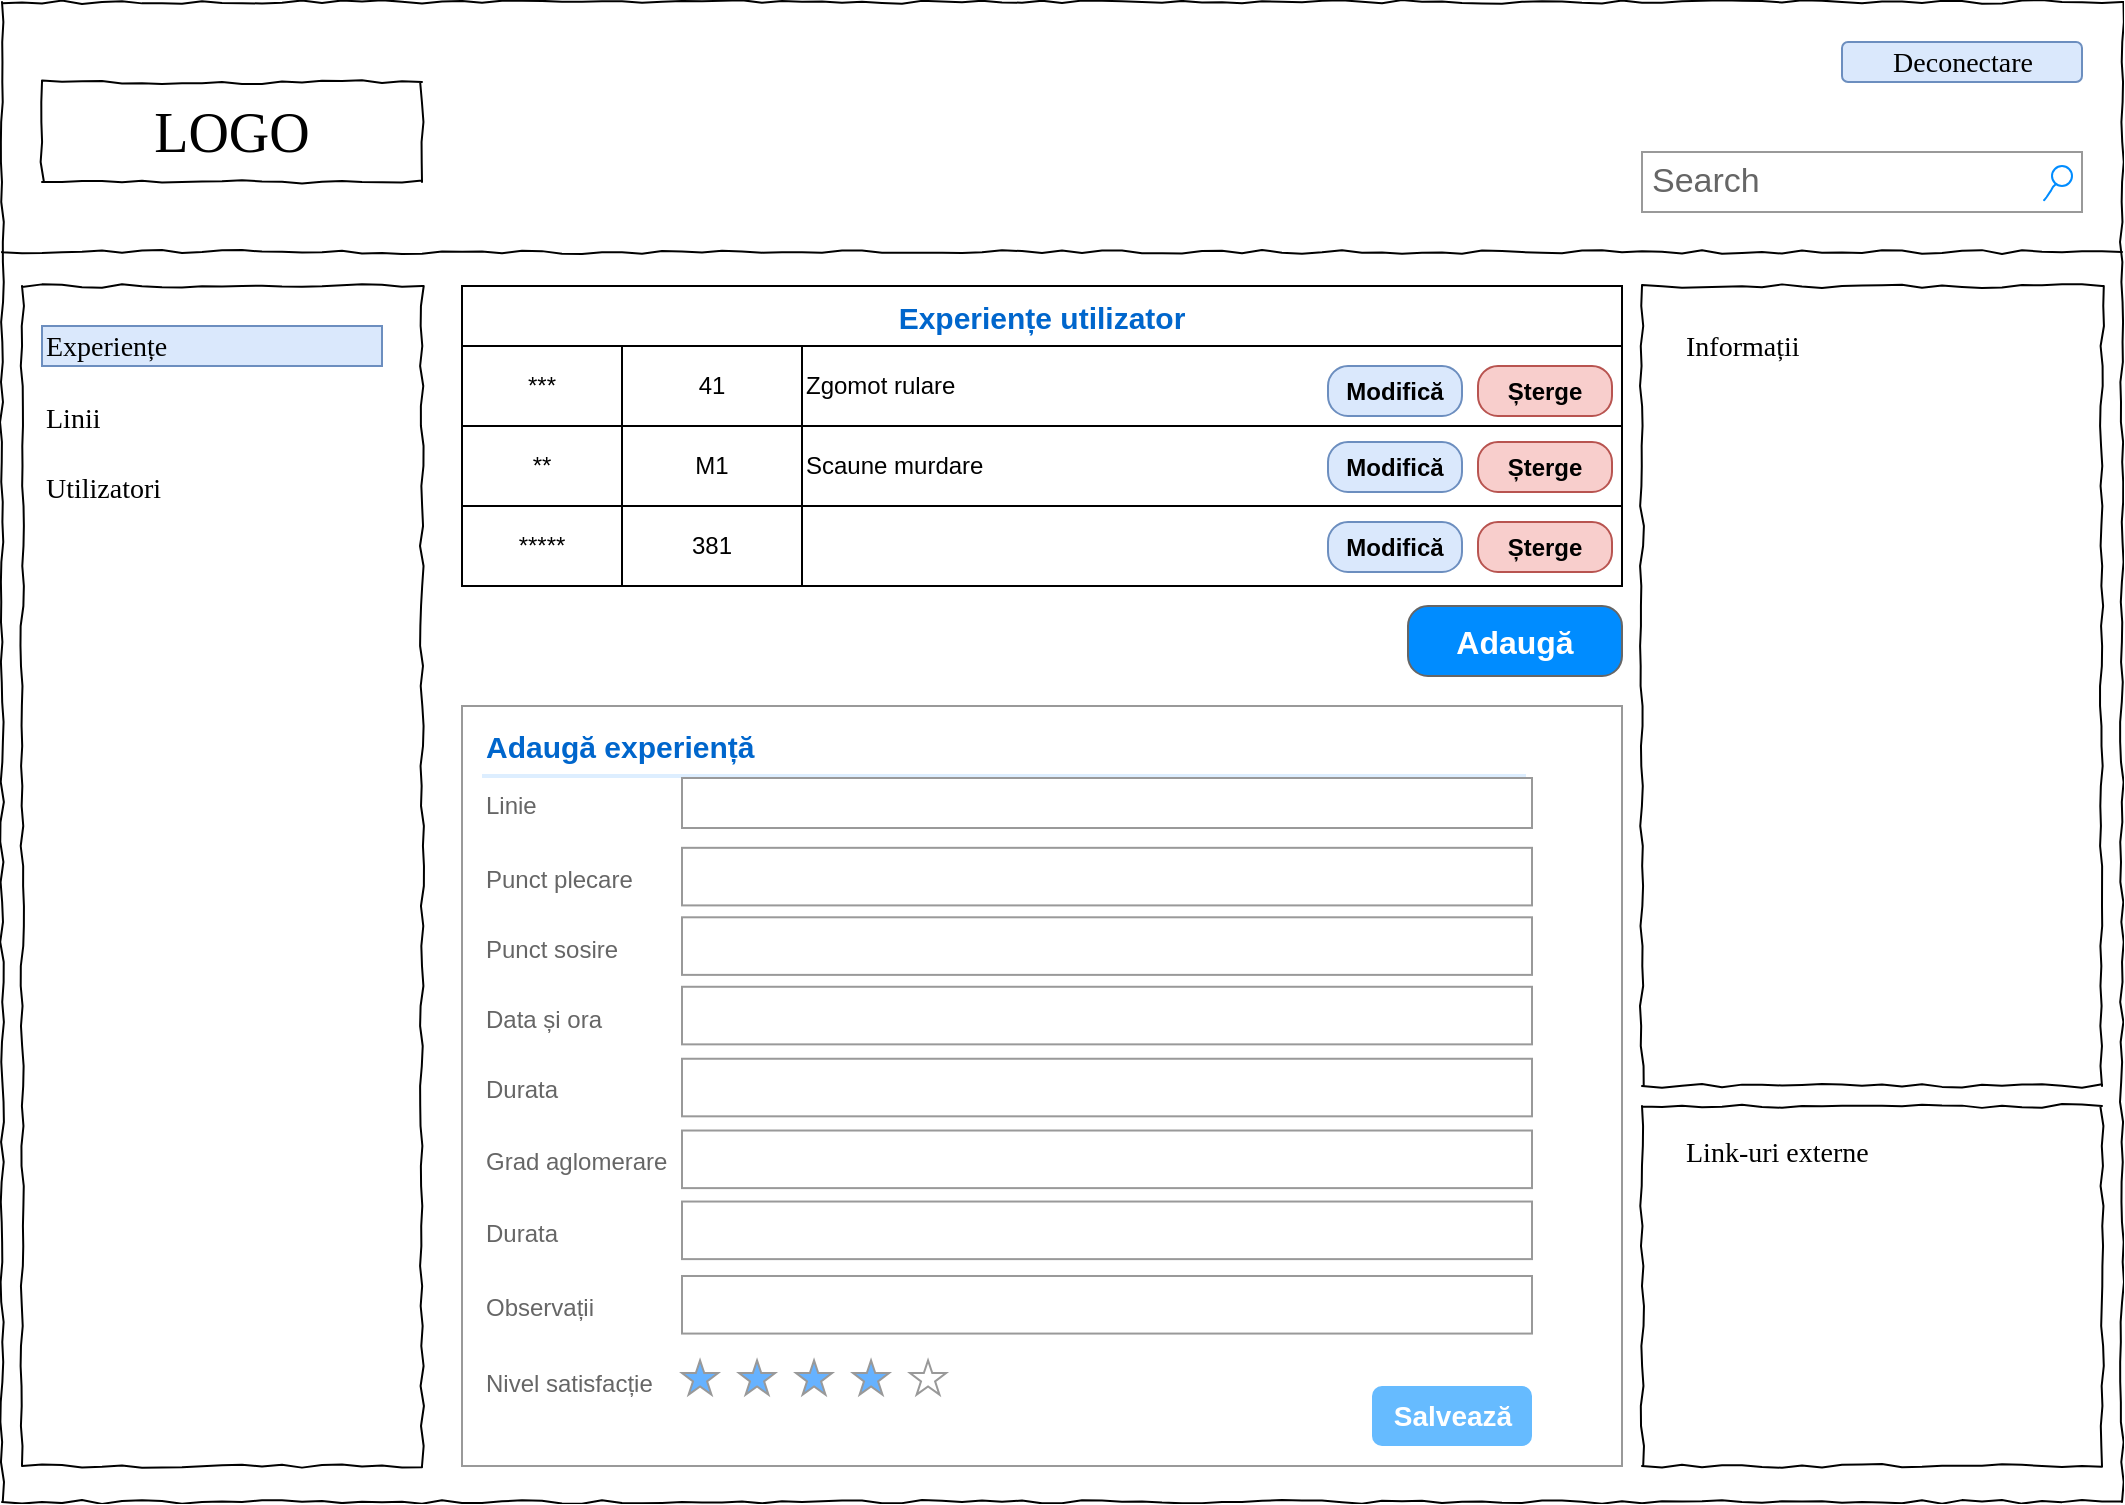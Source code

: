 <mxfile version="20.3.0" type="device"><diagram name="Page-1" id="03018318-947c-dd8e-b7a3-06fadd420f32"><mxGraphModel dx="1102" dy="865" grid="1" gridSize="10" guides="1" tooltips="1" connect="1" arrows="1" fold="1" page="1" pageScale="1" pageWidth="1100" pageHeight="850" background="none" math="0" shadow="0"><root><mxCell id="0"/><mxCell id="1" parent="0"/><mxCell id="677b7b8949515195-1" value="" style="whiteSpace=wrap;html=1;rounded=0;shadow=0;labelBackgroundColor=none;strokeColor=#000000;strokeWidth=1;fillColor=none;fontFamily=Verdana;fontSize=12;fontColor=#000000;align=center;comic=1;" parent="1" vertex="1"><mxGeometry x="20" y="20" width="1060" height="750" as="geometry"/></mxCell><mxCell id="677b7b8949515195-2" value="LOGO" style="whiteSpace=wrap;html=1;rounded=0;shadow=0;labelBackgroundColor=none;strokeWidth=1;fontFamily=Verdana;fontSize=28;align=center;comic=1;" parent="1" vertex="1"><mxGeometry x="40" y="60" width="190" height="50" as="geometry"/></mxCell><mxCell id="677b7b8949515195-3" value="Search" style="strokeWidth=1;shadow=0;dashed=0;align=center;html=1;shape=mxgraph.mockup.forms.searchBox;strokeColor=#999999;mainText=;strokeColor2=#008cff;fontColor=#666666;fontSize=17;align=left;spacingLeft=3;rounded=0;labelBackgroundColor=none;comic=1;" parent="1" vertex="1"><mxGeometry x="840" y="95" width="220" height="30" as="geometry"/></mxCell><mxCell id="677b7b8949515195-7" value="Deconectare" style="text;html=1;points=[];align=center;verticalAlign=top;spacingTop=-4;fontSize=14;fontFamily=Verdana;fillColor=#dae8fc;strokeColor=#6c8ebf;rounded=1;" parent="1" vertex="1"><mxGeometry x="940" y="40" width="120" height="20" as="geometry"/></mxCell><mxCell id="677b7b8949515195-8" value="" style="whiteSpace=wrap;html=1;rounded=0;shadow=0;labelBackgroundColor=none;strokeWidth=1;fillColor=none;fontFamily=Verdana;fontSize=12;align=center;comic=1;" parent="1" vertex="1"><mxGeometry x="30" y="162" width="200" height="590" as="geometry"/></mxCell><mxCell id="677b7b8949515195-9" value="" style="line;strokeWidth=1;html=1;rounded=0;shadow=0;labelBackgroundColor=none;fillColor=none;fontFamily=Verdana;fontSize=14;fontColor=#000000;align=center;comic=1;" parent="1" vertex="1"><mxGeometry x="20" y="140" width="1060" height="10" as="geometry"/></mxCell><mxCell id="677b7b8949515195-25" value="" style="whiteSpace=wrap;html=1;rounded=0;shadow=0;labelBackgroundColor=none;strokeWidth=1;fillColor=none;fontFamily=Verdana;fontSize=12;align=center;comic=1;" parent="1" vertex="1"><mxGeometry x="840" y="162" width="230" height="400" as="geometry"/></mxCell><mxCell id="677b7b8949515195-26" value="" style="whiteSpace=wrap;html=1;rounded=0;shadow=0;labelBackgroundColor=none;strokeWidth=1;fillColor=none;fontFamily=Verdana;fontSize=12;align=center;comic=1;" parent="1" vertex="1"><mxGeometry x="840" y="572" width="230" height="180" as="geometry"/></mxCell><mxCell id="677b7b8949515195-27" value="Experiențe" style="text;html=1;points=[];align=left;verticalAlign=top;spacingTop=-4;fontSize=14;fontFamily=Verdana;fillColor=#dae8fc;strokeColor=#6c8ebf;" parent="1" vertex="1"><mxGeometry x="40" y="182" width="170" height="20" as="geometry"/></mxCell><mxCell id="677b7b8949515195-28" value="Linii" style="text;html=1;points=[];align=left;verticalAlign=top;spacingTop=-4;fontSize=14;fontFamily=Verdana" parent="1" vertex="1"><mxGeometry x="40" y="218" width="170" height="20" as="geometry"/></mxCell><mxCell id="677b7b8949515195-29" value="Utilizatori" style="text;html=1;points=[];align=left;verticalAlign=top;spacingTop=-4;fontSize=14;fontFamily=Verdana" parent="1" vertex="1"><mxGeometry x="40" y="253" width="170" height="20" as="geometry"/></mxCell><mxCell id="677b7b8949515195-42" value="Link-uri externe" style="text;html=1;points=[];align=left;verticalAlign=top;spacingTop=-4;fontSize=14;fontFamily=Verdana" parent="1" vertex="1"><mxGeometry x="860" y="585" width="170" height="20" as="geometry"/></mxCell><mxCell id="677b7b8949515195-44" value="Informații" style="text;html=1;points=[];align=left;verticalAlign=top;spacingTop=-4;fontSize=14;fontFamily=Verdana" parent="1" vertex="1"><mxGeometry x="860" y="182" width="170" height="20" as="geometry"/></mxCell><mxCell id="Ou275GUrdAD5kwG1LK3D-1" value="Experiențe utilizator" style="shape=table;startSize=30;container=1;collapsible=0;childLayout=tableLayout;fontStyle=1;align=center;fontSize=15;fontColor=#0066CC;" parent="1" vertex="1"><mxGeometry x="250" y="162" width="580" height="150" as="geometry"/></mxCell><mxCell id="Ou275GUrdAD5kwG1LK3D-2" value="" style="shape=tableRow;horizontal=0;startSize=0;swimlaneHead=0;swimlaneBody=0;top=0;left=0;bottom=0;right=0;collapsible=0;dropTarget=0;fillColor=none;points=[[0,0.5],[1,0.5]];portConstraint=eastwest;" parent="Ou275GUrdAD5kwG1LK3D-1" vertex="1"><mxGeometry y="30" width="580" height="40" as="geometry"/></mxCell><mxCell id="Ou275GUrdAD5kwG1LK3D-3" value="***" style="shape=partialRectangle;html=1;whiteSpace=wrap;connectable=0;fillColor=none;top=0;left=0;bottom=0;right=0;overflow=hidden;" parent="Ou275GUrdAD5kwG1LK3D-2" vertex="1"><mxGeometry width="80" height="40" as="geometry"><mxRectangle width="80" height="40" as="alternateBounds"/></mxGeometry></mxCell><mxCell id="Ou275GUrdAD5kwG1LK3D-4" value="41" style="shape=partialRectangle;html=1;whiteSpace=wrap;connectable=0;fillColor=none;top=0;left=0;bottom=0;right=0;overflow=hidden;" parent="Ou275GUrdAD5kwG1LK3D-2" vertex="1"><mxGeometry x="80" width="90" height="40" as="geometry"><mxRectangle width="90" height="40" as="alternateBounds"/></mxGeometry></mxCell><mxCell id="Ou275GUrdAD5kwG1LK3D-5" value="Zgomot rulare" style="shape=partialRectangle;html=1;whiteSpace=wrap;connectable=0;fillColor=none;top=0;left=0;bottom=0;right=0;overflow=hidden;align=left;" parent="Ou275GUrdAD5kwG1LK3D-2" vertex="1"><mxGeometry x="170" width="410" height="40" as="geometry"><mxRectangle width="410" height="40" as="alternateBounds"/></mxGeometry></mxCell><mxCell id="Ou275GUrdAD5kwG1LK3D-6" value="" style="shape=tableRow;horizontal=0;startSize=0;swimlaneHead=0;swimlaneBody=0;top=0;left=0;bottom=0;right=0;collapsible=0;dropTarget=0;fillColor=none;points=[[0,0.5],[1,0.5]];portConstraint=eastwest;" parent="Ou275GUrdAD5kwG1LK3D-1" vertex="1"><mxGeometry y="70" width="580" height="40" as="geometry"/></mxCell><mxCell id="Ou275GUrdAD5kwG1LK3D-7" value="**" style="shape=partialRectangle;html=1;whiteSpace=wrap;connectable=0;fillColor=none;top=0;left=0;bottom=0;right=0;overflow=hidden;" parent="Ou275GUrdAD5kwG1LK3D-6" vertex="1"><mxGeometry width="80" height="40" as="geometry"><mxRectangle width="80" height="40" as="alternateBounds"/></mxGeometry></mxCell><mxCell id="Ou275GUrdAD5kwG1LK3D-8" value="M1" style="shape=partialRectangle;html=1;whiteSpace=wrap;connectable=0;fillColor=none;top=0;left=0;bottom=0;right=0;overflow=hidden;" parent="Ou275GUrdAD5kwG1LK3D-6" vertex="1"><mxGeometry x="80" width="90" height="40" as="geometry"><mxRectangle width="90" height="40" as="alternateBounds"/></mxGeometry></mxCell><mxCell id="Ou275GUrdAD5kwG1LK3D-9" value="Scaune murdare" style="shape=partialRectangle;html=1;whiteSpace=wrap;connectable=0;fillColor=none;top=0;left=0;bottom=0;right=0;overflow=hidden;align=left;" parent="Ou275GUrdAD5kwG1LK3D-6" vertex="1"><mxGeometry x="170" width="410" height="40" as="geometry"><mxRectangle width="410" height="40" as="alternateBounds"/></mxGeometry></mxCell><mxCell id="Ou275GUrdAD5kwG1LK3D-10" value="" style="shape=tableRow;horizontal=0;startSize=0;swimlaneHead=0;swimlaneBody=0;top=0;left=0;bottom=0;right=0;collapsible=0;dropTarget=0;fillColor=none;points=[[0,0.5],[1,0.5]];portConstraint=eastwest;" parent="Ou275GUrdAD5kwG1LK3D-1" vertex="1"><mxGeometry y="110" width="580" height="40" as="geometry"/></mxCell><mxCell id="Ou275GUrdAD5kwG1LK3D-11" value="*****" style="shape=partialRectangle;html=1;whiteSpace=wrap;connectable=0;fillColor=none;top=0;left=0;bottom=0;right=0;overflow=hidden;" parent="Ou275GUrdAD5kwG1LK3D-10" vertex="1"><mxGeometry width="80" height="40" as="geometry"><mxRectangle width="80" height="40" as="alternateBounds"/></mxGeometry></mxCell><mxCell id="Ou275GUrdAD5kwG1LK3D-12" value="381" style="shape=partialRectangle;html=1;whiteSpace=wrap;connectable=0;fillColor=none;top=0;left=0;bottom=0;right=0;overflow=hidden;" parent="Ou275GUrdAD5kwG1LK3D-10" vertex="1"><mxGeometry x="80" width="90" height="40" as="geometry"><mxRectangle width="90" height="40" as="alternateBounds"/></mxGeometry></mxCell><mxCell id="Ou275GUrdAD5kwG1LK3D-13" value="" style="shape=partialRectangle;html=1;whiteSpace=wrap;connectable=0;fillColor=none;top=0;left=0;bottom=0;right=0;overflow=hidden;" parent="Ou275GUrdAD5kwG1LK3D-10" vertex="1"><mxGeometry x="170" width="410" height="40" as="geometry"><mxRectangle width="410" height="40" as="alternateBounds"/></mxGeometry></mxCell><mxCell id="Ou275GUrdAD5kwG1LK3D-14" value="Adaugă" style="strokeWidth=1;shadow=0;dashed=0;align=center;html=1;shape=mxgraph.mockup.buttons.button;strokeColor=#666666;fontColor=#ffffff;mainText=;buttonStyle=round;fontSize=16;fontStyle=1;fillColor=#008cff;whiteSpace=wrap;" parent="1" vertex="1"><mxGeometry x="723" y="322" width="107" height="35" as="geometry"/></mxCell><mxCell id="Ou275GUrdAD5kwG1LK3D-15" value="" style="strokeWidth=1;shadow=0;dashed=0;align=center;html=1;shape=mxgraph.mockup.forms.rrect;rSize=0;strokeColor=#999999;fillColor=#ffffff;fontSize=11;" parent="1" vertex="1"><mxGeometry x="250" y="372" width="580" height="380" as="geometry"/></mxCell><mxCell id="Ou275GUrdAD5kwG1LK3D-16" value="Adaugă experiență" style="strokeWidth=1;shadow=0;dashed=0;align=center;html=1;shape=mxgraph.mockup.forms.anchor;fontSize=15;fontColor=#0066CC;align=left;resizeWidth=1;spacingLeft=0;fontStyle=1;labelBackgroundColor=default;" parent="Ou275GUrdAD5kwG1LK3D-15" vertex="1"><mxGeometry width="290" height="20" relative="1" as="geometry"><mxPoint x="10" y="10" as="offset"/></mxGeometry></mxCell><mxCell id="Ou275GUrdAD5kwG1LK3D-17" value="" style="shape=line;strokeColor=#ddeeff;strokeWidth=2;html=1;resizeWidth=1;" parent="Ou275GUrdAD5kwG1LK3D-15" vertex="1"><mxGeometry width="522" height="10" relative="1" as="geometry"><mxPoint x="10" y="30" as="offset"/></mxGeometry></mxCell><mxCell id="Ou275GUrdAD5kwG1LK3D-18" value="Linie" style="strokeWidth=1;shadow=0;dashed=0;align=center;html=1;shape=mxgraph.mockup.forms.anchor;fontSize=12;fontColor=#666666;align=left;resizeWidth=1;spacingLeft=0;" parent="Ou275GUrdAD5kwG1LK3D-15" vertex="1"><mxGeometry width="80" height="20" relative="1" as="geometry"><mxPoint x="10" y="40" as="offset"/></mxGeometry></mxCell><mxCell id="Ou275GUrdAD5kwG1LK3D-19" value="" style="strokeWidth=1;shadow=0;dashed=0;align=center;html=1;shape=mxgraph.mockup.forms.rrect;rSize=0;strokeColor=#999999;fontColor=#666666;align=left;spacingLeft=5;resizeWidth=1;" parent="Ou275GUrdAD5kwG1LK3D-15" vertex="1"><mxGeometry width="425" height="25" relative="1" as="geometry"><mxPoint x="110" y="36" as="offset"/></mxGeometry></mxCell><mxCell id="Ou275GUrdAD5kwG1LK3D-26" value="Salvează" style="strokeWidth=1;shadow=0;dashed=0;align=center;html=1;shape=mxgraph.mockup.forms.rrect;rSize=5;strokeColor=none;fontColor=#ffffff;fillColor=#66bbff;fontSize=14;fontStyle=1;" parent="Ou275GUrdAD5kwG1LK3D-15" vertex="1"><mxGeometry y="1" width="80" height="30" relative="1" as="geometry"><mxPoint x="455" y="-40" as="offset"/></mxGeometry></mxCell><mxCell id="Ou275GUrdAD5kwG1LK3D-27" value="Punct plecare" style="strokeWidth=1;shadow=0;dashed=0;align=center;html=1;shape=mxgraph.mockup.forms.anchor;fontSize=12;fontColor=#666666;align=left;resizeWidth=1;spacingLeft=0;" parent="Ou275GUrdAD5kwG1LK3D-15" vertex="1"><mxGeometry x="10" y="75.52" width="80" height="23.03" as="geometry"/></mxCell><mxCell id="Ou275GUrdAD5kwG1LK3D-28" value="" style="strokeWidth=1;shadow=0;dashed=0;align=center;html=1;shape=mxgraph.mockup.forms.rrect;rSize=0;strokeColor=#999999;fontColor=#666666;align=left;spacingLeft=5;resizeWidth=1;" parent="Ou275GUrdAD5kwG1LK3D-15" vertex="1"><mxGeometry x="110" y="70.914" width="425" height="28.788" as="geometry"/></mxCell><mxCell id="Ou275GUrdAD5kwG1LK3D-29" value="Punct sosire" style="strokeWidth=1;shadow=0;dashed=0;align=center;html=1;shape=mxgraph.mockup.forms.anchor;fontSize=12;fontColor=#666666;align=left;resizeWidth=1;spacingLeft=0;" parent="Ou275GUrdAD5kwG1LK3D-15" vertex="1"><mxGeometry x="10" y="110.258" width="80" height="23.03" as="geometry"/></mxCell><mxCell id="Ou275GUrdAD5kwG1LK3D-30" value="" style="strokeWidth=1;shadow=0;dashed=0;align=center;html=1;shape=mxgraph.mockup.forms.rrect;rSize=0;strokeColor=#999999;fontColor=#666666;align=left;spacingLeft=5;resizeWidth=1;" parent="Ou275GUrdAD5kwG1LK3D-15" vertex="1"><mxGeometry x="110" y="105.652" width="425" height="28.788" as="geometry"/></mxCell><mxCell id="Ou275GUrdAD5kwG1LK3D-31" value="Data și ora" style="strokeWidth=1;shadow=0;dashed=0;align=center;html=1;shape=mxgraph.mockup.forms.anchor;fontSize=12;fontColor=#666666;align=left;resizeWidth=1;spacingLeft=0;" parent="Ou275GUrdAD5kwG1LK3D-15" vertex="1"><mxGeometry x="10" y="144.995" width="80" height="23.03" as="geometry"/></mxCell><mxCell id="Ou275GUrdAD5kwG1LK3D-32" value="" style="strokeWidth=1;shadow=0;dashed=0;align=center;html=1;shape=mxgraph.mockup.forms.rrect;rSize=0;strokeColor=#999999;fontColor=#666666;align=left;spacingLeft=5;resizeWidth=1;" parent="Ou275GUrdAD5kwG1LK3D-15" vertex="1"><mxGeometry x="110" y="140.389" width="425" height="28.788" as="geometry"/></mxCell><mxCell id="Ou275GUrdAD5kwG1LK3D-33" value="Durata" style="strokeWidth=1;shadow=0;dashed=0;align=center;html=1;shape=mxgraph.mockup.forms.anchor;fontSize=12;fontColor=#666666;align=left;resizeWidth=1;spacingLeft=0;" parent="Ou275GUrdAD5kwG1LK3D-15" vertex="1"><mxGeometry x="10" y="180.98" width="80" height="23.03" as="geometry"/></mxCell><mxCell id="Ou275GUrdAD5kwG1LK3D-34" value="" style="strokeWidth=1;shadow=0;dashed=0;align=center;html=1;shape=mxgraph.mockup.forms.rrect;rSize=0;strokeColor=#999999;fontColor=#666666;align=left;spacingLeft=5;resizeWidth=1;" parent="Ou275GUrdAD5kwG1LK3D-15" vertex="1"><mxGeometry x="110" y="176.374" width="425" height="28.788" as="geometry"/></mxCell><mxCell id="Ou275GUrdAD5kwG1LK3D-35" value="Grad aglomerare" style="strokeWidth=1;shadow=0;dashed=0;align=center;html=1;shape=mxgraph.mockup.forms.anchor;fontSize=12;fontColor=#666666;align=left;resizeWidth=1;spacingLeft=0;" parent="Ou275GUrdAD5kwG1LK3D-15" vertex="1"><mxGeometry x="10" y="216.869" width="80" height="23.03" as="geometry"/></mxCell><mxCell id="Ou275GUrdAD5kwG1LK3D-36" value="" style="strokeWidth=1;shadow=0;dashed=0;align=center;html=1;shape=mxgraph.mockup.forms.rrect;rSize=0;strokeColor=#999999;fontColor=#666666;align=left;spacingLeft=5;resizeWidth=1;" parent="Ou275GUrdAD5kwG1LK3D-15" vertex="1"><mxGeometry x="110" y="212.263" width="425" height="28.788" as="geometry"/></mxCell><mxCell id="Ou275GUrdAD5kwG1LK3D-37" value="Durata" style="strokeWidth=1;shadow=0;dashed=0;align=center;html=1;shape=mxgraph.mockup.forms.anchor;fontSize=12;fontColor=#666666;align=left;resizeWidth=1;spacingLeft=0;" parent="Ou275GUrdAD5kwG1LK3D-15" vertex="1"><mxGeometry x="10" y="252.374" width="80" height="23.03" as="geometry"/></mxCell><mxCell id="Ou275GUrdAD5kwG1LK3D-38" value="" style="strokeWidth=1;shadow=0;dashed=0;align=center;html=1;shape=mxgraph.mockup.forms.rrect;rSize=0;strokeColor=#999999;fontColor=#666666;align=left;spacingLeft=5;resizeWidth=1;" parent="Ou275GUrdAD5kwG1LK3D-15" vertex="1"><mxGeometry x="110" y="247.768" width="425" height="28.788" as="geometry"/></mxCell><mxCell id="Ou275GUrdAD5kwG1LK3D-41" value="Observații" style="strokeWidth=1;shadow=0;dashed=0;align=center;html=1;shape=mxgraph.mockup.forms.anchor;fontSize=12;fontColor=#666666;align=left;resizeWidth=1;spacingLeft=0;" parent="Ou275GUrdAD5kwG1LK3D-15" vertex="1"><mxGeometry x="10" y="289.603" width="80" height="23.03" as="geometry"/></mxCell><mxCell id="Ou275GUrdAD5kwG1LK3D-42" value="" style="strokeWidth=1;shadow=0;dashed=0;align=center;html=1;shape=mxgraph.mockup.forms.rrect;rSize=0;strokeColor=#999999;fontColor=#666666;align=left;spacingLeft=5;resizeWidth=1;" parent="Ou275GUrdAD5kwG1LK3D-15" vertex="1"><mxGeometry x="110" y="284.997" width="425" height="28.788" as="geometry"/></mxCell><mxCell id="Ou275GUrdAD5kwG1LK3D-47" value="Nivel satisfacție" style="strokeWidth=1;shadow=0;dashed=0;align=center;html=1;shape=mxgraph.mockup.forms.anchor;fontSize=12;fontColor=#666666;align=left;resizeWidth=1;spacingLeft=0;" parent="Ou275GUrdAD5kwG1LK3D-15" vertex="1"><mxGeometry x="10" y="327.223" width="80" height="23.03" as="geometry"/></mxCell><mxCell id="Ou275GUrdAD5kwG1LK3D-48" value="" style="verticalLabelPosition=bottom;shadow=0;dashed=0;align=center;html=1;verticalAlign=top;strokeWidth=1;shape=mxgraph.mockup.misc.rating;strokeColor=#999999;fillColor=#66B2FF;emptyFillColor=#ffffff;grade=4;ratingScale=5;ratingStyle=star;labelBackgroundColor=#99CCFF;fontSize=15;fontColor=#0066CC;" parent="Ou275GUrdAD5kwG1LK3D-15" vertex="1"><mxGeometry x="110" y="327.222" width="140" height="19" as="geometry"/></mxCell><mxCell id="Ou275GUrdAD5kwG1LK3D-50" value="Modifică" style="strokeWidth=1;shadow=0;dashed=0;align=center;html=1;shape=mxgraph.mockup.buttons.button;strokeColor=#6c8ebf;mainText=;buttonStyle=round;fontSize=12;fontStyle=1;fillColor=#dae8fc;whiteSpace=wrap;" parent="1" vertex="1"><mxGeometry x="683" y="202" width="67" height="25" as="geometry"/></mxCell><mxCell id="Ou275GUrdAD5kwG1LK3D-51" value="Șterge" style="strokeWidth=1;shadow=0;dashed=0;align=center;html=1;shape=mxgraph.mockup.buttons.button;strokeColor=#b85450;mainText=;buttonStyle=round;fontSize=12;fontStyle=1;fillColor=#f8cecc;whiteSpace=wrap;" parent="1" vertex="1"><mxGeometry x="758" y="202" width="67" height="25" as="geometry"/></mxCell><mxCell id="Ou275GUrdAD5kwG1LK3D-53" value="Modifică" style="strokeWidth=1;shadow=0;dashed=0;align=center;html=1;shape=mxgraph.mockup.buttons.button;strokeColor=#6c8ebf;mainText=;buttonStyle=round;fontSize=12;fontStyle=1;fillColor=#dae8fc;whiteSpace=wrap;" parent="1" vertex="1"><mxGeometry x="683" y="240" width="67" height="25" as="geometry"/></mxCell><mxCell id="Ou275GUrdAD5kwG1LK3D-54" value="Șterge" style="strokeWidth=1;shadow=0;dashed=0;align=center;html=1;shape=mxgraph.mockup.buttons.button;strokeColor=#b85450;mainText=;buttonStyle=round;fontSize=12;fontStyle=1;fillColor=#f8cecc;whiteSpace=wrap;" parent="1" vertex="1"><mxGeometry x="758" y="240" width="67" height="25" as="geometry"/></mxCell><mxCell id="Ou275GUrdAD5kwG1LK3D-56" value="Modifică" style="strokeWidth=1;shadow=0;dashed=0;align=center;html=1;shape=mxgraph.mockup.buttons.button;strokeColor=#6c8ebf;mainText=;buttonStyle=round;fontSize=12;fontStyle=1;fillColor=#dae8fc;whiteSpace=wrap;" parent="1" vertex="1"><mxGeometry x="683" y="280" width="67" height="25" as="geometry"/></mxCell><mxCell id="Ou275GUrdAD5kwG1LK3D-57" value="Șterge" style="strokeWidth=1;shadow=0;dashed=0;align=center;html=1;shape=mxgraph.mockup.buttons.button;strokeColor=#b85450;mainText=;buttonStyle=round;fontSize=12;fontStyle=1;fillColor=#f8cecc;whiteSpace=wrap;" parent="1" vertex="1"><mxGeometry x="758" y="280" width="67" height="25" as="geometry"/></mxCell></root></mxGraphModel></diagram></mxfile>